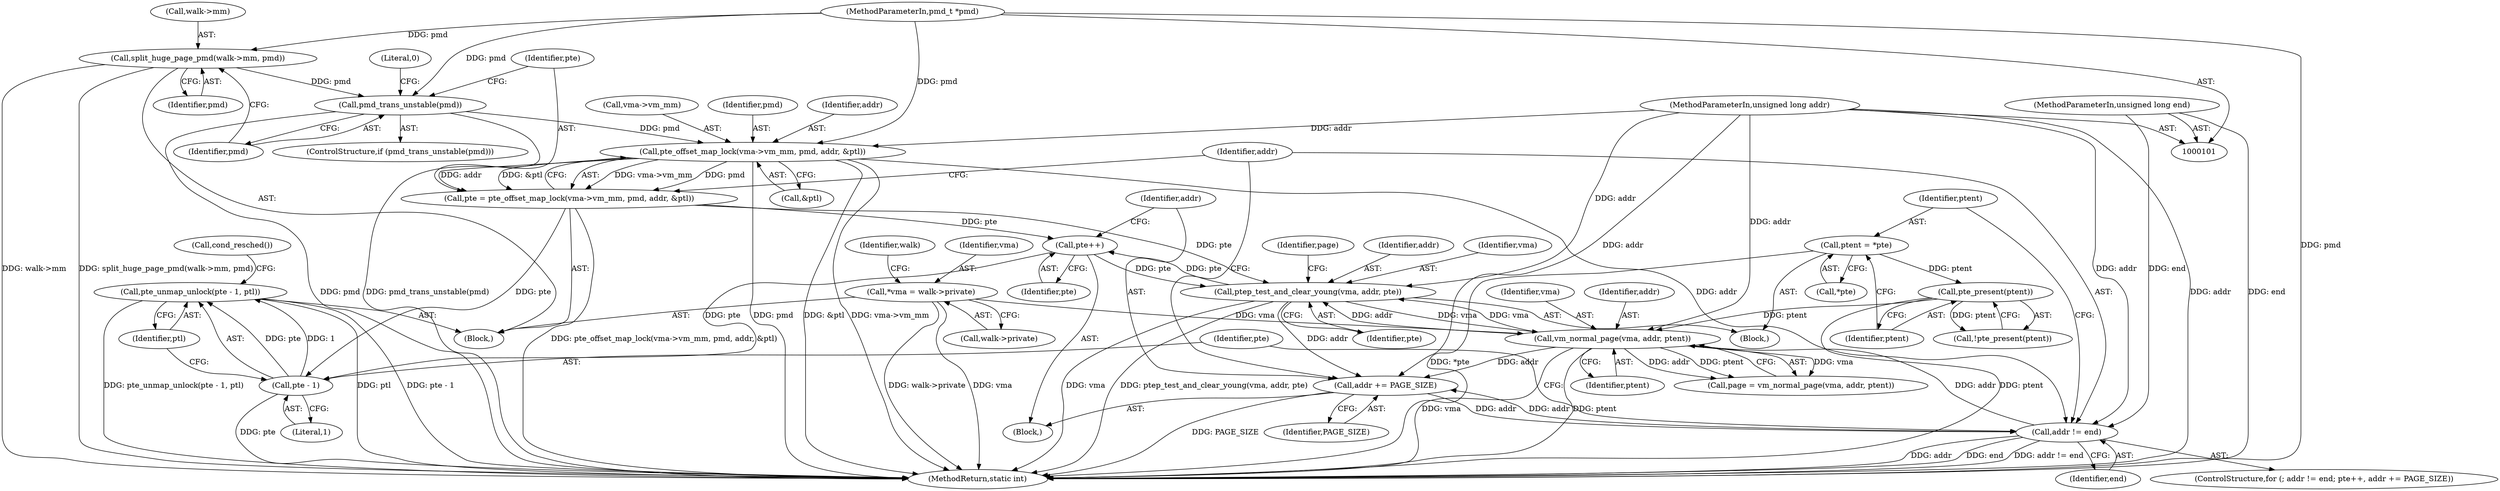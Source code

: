 digraph "0_linux_4a1d704194a441bf83c636004a479e01360ec850_0@pointer" {
"1000177" [label="(Call,pte_unmap_unlock(pte - 1, ptl))"];
"1000178" [label="(Call,pte - 1)"];
"1000142" [label="(Call,pte++)"];
"1000127" [label="(Call,pte = pte_offset_map_lock(vma->vm_mm, pmd, addr, &ptl))"];
"1000129" [label="(Call,pte_offset_map_lock(vma->vm_mm, pmd, addr, &ptl))"];
"1000123" [label="(Call,pmd_trans_unstable(pmd))"];
"1000117" [label="(Call,split_huge_page_pmd(walk->mm, pmd))"];
"1000102" [label="(MethodParameterIn,pmd_t *pmd)"];
"1000103" [label="(MethodParameterIn,unsigned long addr)"];
"1000171" [label="(Call,ptep_test_and_clear_young(vma, addr, pte))"];
"1000159" [label="(Call,vm_normal_page(vma, addr, ptent))"];
"1000108" [label="(Call,*vma = walk->private)"];
"1000138" [label="(Call,addr != end)"];
"1000144" [label="(Call,addr += PAGE_SIZE)"];
"1000104" [label="(MethodParameterIn,unsigned long end)"];
"1000154" [label="(Call,pte_present(ptent))"];
"1000148" [label="(Call,ptent = *pte)"];
"1000126" [label="(Literal,0)"];
"1000118" [label="(Call,walk->mm)"];
"1000103" [label="(MethodParameterIn,unsigned long addr)"];
"1000178" [label="(Call,pte - 1)"];
"1000134" [label="(Identifier,addr)"];
"1000145" [label="(Identifier,addr)"];
"1000119" [label="(Identifier,walk)"];
"1000155" [label="(Identifier,ptent)"];
"1000127" [label="(Call,pte = pte_offset_map_lock(vma->vm_mm, pmd, addr, &ptl))"];
"1000161" [label="(Identifier,addr)"];
"1000117" [label="(Call,split_huge_page_pmd(walk->mm, pmd))"];
"1000108" [label="(Call,*vma = walk->private)"];
"1000123" [label="(Call,pmd_trans_unstable(pmd))"];
"1000182" [label="(Call,cond_resched())"];
"1000137" [label="(ControlStructure,for (; addr != end; pte++, addr += PAGE_SIZE))"];
"1000159" [label="(Call,vm_normal_page(vma, addr, ptent))"];
"1000185" [label="(MethodReturn,static int)"];
"1000135" [label="(Call,&ptl)"];
"1000139" [label="(Identifier,addr)"];
"1000149" [label="(Identifier,ptent)"];
"1000130" [label="(Call,vma->vm_mm)"];
"1000142" [label="(Call,pte++)"];
"1000110" [label="(Call,walk->private)"];
"1000179" [label="(Identifier,pte)"];
"1000181" [label="(Identifier,ptl)"];
"1000124" [label="(Identifier,pmd)"];
"1000174" [label="(Identifier,pte)"];
"1000162" [label="(Identifier,ptent)"];
"1000133" [label="(Identifier,pmd)"];
"1000144" [label="(Call,addr += PAGE_SIZE)"];
"1000160" [label="(Identifier,vma)"];
"1000154" [label="(Call,pte_present(ptent))"];
"1000143" [label="(Identifier,pte)"];
"1000150" [label="(Call,*pte)"];
"1000122" [label="(ControlStructure,if (pmd_trans_unstable(pmd)))"];
"1000147" [label="(Block,)"];
"1000180" [label="(Literal,1)"];
"1000177" [label="(Call,pte_unmap_unlock(pte - 1, ptl))"];
"1000104" [label="(MethodParameterIn,unsigned long end)"];
"1000176" [label="(Identifier,page)"];
"1000146" [label="(Identifier,PAGE_SIZE)"];
"1000148" [label="(Call,ptent = *pte)"];
"1000109" [label="(Identifier,vma)"];
"1000138" [label="(Call,addr != end)"];
"1000173" [label="(Identifier,addr)"];
"1000106" [label="(Block,)"];
"1000171" [label="(Call,ptep_test_and_clear_young(vma, addr, pte))"];
"1000102" [label="(MethodParameterIn,pmd_t *pmd)"];
"1000121" [label="(Identifier,pmd)"];
"1000172" [label="(Identifier,vma)"];
"1000129" [label="(Call,pte_offset_map_lock(vma->vm_mm, pmd, addr, &ptl))"];
"1000141" [label="(Block,)"];
"1000140" [label="(Identifier,end)"];
"1000157" [label="(Call,page = vm_normal_page(vma, addr, ptent))"];
"1000128" [label="(Identifier,pte)"];
"1000153" [label="(Call,!pte_present(ptent))"];
"1000177" -> "1000106"  [label="AST: "];
"1000177" -> "1000181"  [label="CFG: "];
"1000178" -> "1000177"  [label="AST: "];
"1000181" -> "1000177"  [label="AST: "];
"1000182" -> "1000177"  [label="CFG: "];
"1000177" -> "1000185"  [label="DDG: ptl"];
"1000177" -> "1000185"  [label="DDG: pte - 1"];
"1000177" -> "1000185"  [label="DDG: pte_unmap_unlock(pte - 1, ptl)"];
"1000178" -> "1000177"  [label="DDG: pte"];
"1000178" -> "1000177"  [label="DDG: 1"];
"1000178" -> "1000180"  [label="CFG: "];
"1000179" -> "1000178"  [label="AST: "];
"1000180" -> "1000178"  [label="AST: "];
"1000181" -> "1000178"  [label="CFG: "];
"1000178" -> "1000185"  [label="DDG: pte"];
"1000142" -> "1000178"  [label="DDG: pte"];
"1000127" -> "1000178"  [label="DDG: pte"];
"1000142" -> "1000141"  [label="AST: "];
"1000142" -> "1000143"  [label="CFG: "];
"1000143" -> "1000142"  [label="AST: "];
"1000145" -> "1000142"  [label="CFG: "];
"1000127" -> "1000142"  [label="DDG: pte"];
"1000171" -> "1000142"  [label="DDG: pte"];
"1000142" -> "1000171"  [label="DDG: pte"];
"1000127" -> "1000106"  [label="AST: "];
"1000127" -> "1000129"  [label="CFG: "];
"1000128" -> "1000127"  [label="AST: "];
"1000129" -> "1000127"  [label="AST: "];
"1000139" -> "1000127"  [label="CFG: "];
"1000127" -> "1000185"  [label="DDG: pte_offset_map_lock(vma->vm_mm, pmd, addr, &ptl)"];
"1000129" -> "1000127"  [label="DDG: vma->vm_mm"];
"1000129" -> "1000127"  [label="DDG: pmd"];
"1000129" -> "1000127"  [label="DDG: addr"];
"1000129" -> "1000127"  [label="DDG: &ptl"];
"1000127" -> "1000171"  [label="DDG: pte"];
"1000129" -> "1000135"  [label="CFG: "];
"1000130" -> "1000129"  [label="AST: "];
"1000133" -> "1000129"  [label="AST: "];
"1000134" -> "1000129"  [label="AST: "];
"1000135" -> "1000129"  [label="AST: "];
"1000129" -> "1000185"  [label="DDG: vma->vm_mm"];
"1000129" -> "1000185"  [label="DDG: pmd"];
"1000129" -> "1000185"  [label="DDG: &ptl"];
"1000123" -> "1000129"  [label="DDG: pmd"];
"1000102" -> "1000129"  [label="DDG: pmd"];
"1000103" -> "1000129"  [label="DDG: addr"];
"1000129" -> "1000138"  [label="DDG: addr"];
"1000123" -> "1000122"  [label="AST: "];
"1000123" -> "1000124"  [label="CFG: "];
"1000124" -> "1000123"  [label="AST: "];
"1000126" -> "1000123"  [label="CFG: "];
"1000128" -> "1000123"  [label="CFG: "];
"1000123" -> "1000185"  [label="DDG: pmd_trans_unstable(pmd)"];
"1000123" -> "1000185"  [label="DDG: pmd"];
"1000117" -> "1000123"  [label="DDG: pmd"];
"1000102" -> "1000123"  [label="DDG: pmd"];
"1000117" -> "1000106"  [label="AST: "];
"1000117" -> "1000121"  [label="CFG: "];
"1000118" -> "1000117"  [label="AST: "];
"1000121" -> "1000117"  [label="AST: "];
"1000124" -> "1000117"  [label="CFG: "];
"1000117" -> "1000185"  [label="DDG: walk->mm"];
"1000117" -> "1000185"  [label="DDG: split_huge_page_pmd(walk->mm, pmd)"];
"1000102" -> "1000117"  [label="DDG: pmd"];
"1000102" -> "1000101"  [label="AST: "];
"1000102" -> "1000185"  [label="DDG: pmd"];
"1000103" -> "1000101"  [label="AST: "];
"1000103" -> "1000185"  [label="DDG: addr"];
"1000103" -> "1000138"  [label="DDG: addr"];
"1000103" -> "1000144"  [label="DDG: addr"];
"1000103" -> "1000159"  [label="DDG: addr"];
"1000103" -> "1000171"  [label="DDG: addr"];
"1000171" -> "1000147"  [label="AST: "];
"1000171" -> "1000174"  [label="CFG: "];
"1000172" -> "1000171"  [label="AST: "];
"1000173" -> "1000171"  [label="AST: "];
"1000174" -> "1000171"  [label="AST: "];
"1000176" -> "1000171"  [label="CFG: "];
"1000171" -> "1000185"  [label="DDG: ptep_test_and_clear_young(vma, addr, pte)"];
"1000171" -> "1000185"  [label="DDG: vma"];
"1000171" -> "1000144"  [label="DDG: addr"];
"1000171" -> "1000159"  [label="DDG: vma"];
"1000159" -> "1000171"  [label="DDG: vma"];
"1000159" -> "1000171"  [label="DDG: addr"];
"1000159" -> "1000157"  [label="AST: "];
"1000159" -> "1000162"  [label="CFG: "];
"1000160" -> "1000159"  [label="AST: "];
"1000161" -> "1000159"  [label="AST: "];
"1000162" -> "1000159"  [label="AST: "];
"1000157" -> "1000159"  [label="CFG: "];
"1000159" -> "1000185"  [label="DDG: vma"];
"1000159" -> "1000185"  [label="DDG: ptent"];
"1000159" -> "1000144"  [label="DDG: addr"];
"1000159" -> "1000157"  [label="DDG: vma"];
"1000159" -> "1000157"  [label="DDG: addr"];
"1000159" -> "1000157"  [label="DDG: ptent"];
"1000108" -> "1000159"  [label="DDG: vma"];
"1000138" -> "1000159"  [label="DDG: addr"];
"1000154" -> "1000159"  [label="DDG: ptent"];
"1000108" -> "1000106"  [label="AST: "];
"1000108" -> "1000110"  [label="CFG: "];
"1000109" -> "1000108"  [label="AST: "];
"1000110" -> "1000108"  [label="AST: "];
"1000119" -> "1000108"  [label="CFG: "];
"1000108" -> "1000185"  [label="DDG: walk->private"];
"1000108" -> "1000185"  [label="DDG: vma"];
"1000138" -> "1000137"  [label="AST: "];
"1000138" -> "1000140"  [label="CFG: "];
"1000139" -> "1000138"  [label="AST: "];
"1000140" -> "1000138"  [label="AST: "];
"1000149" -> "1000138"  [label="CFG: "];
"1000179" -> "1000138"  [label="CFG: "];
"1000138" -> "1000185"  [label="DDG: end"];
"1000138" -> "1000185"  [label="DDG: addr != end"];
"1000138" -> "1000185"  [label="DDG: addr"];
"1000144" -> "1000138"  [label="DDG: addr"];
"1000104" -> "1000138"  [label="DDG: end"];
"1000138" -> "1000144"  [label="DDG: addr"];
"1000144" -> "1000141"  [label="AST: "];
"1000144" -> "1000146"  [label="CFG: "];
"1000145" -> "1000144"  [label="AST: "];
"1000146" -> "1000144"  [label="AST: "];
"1000139" -> "1000144"  [label="CFG: "];
"1000144" -> "1000185"  [label="DDG: PAGE_SIZE"];
"1000104" -> "1000101"  [label="AST: "];
"1000104" -> "1000185"  [label="DDG: end"];
"1000154" -> "1000153"  [label="AST: "];
"1000154" -> "1000155"  [label="CFG: "];
"1000155" -> "1000154"  [label="AST: "];
"1000153" -> "1000154"  [label="CFG: "];
"1000154" -> "1000185"  [label="DDG: ptent"];
"1000154" -> "1000153"  [label="DDG: ptent"];
"1000148" -> "1000154"  [label="DDG: ptent"];
"1000148" -> "1000147"  [label="AST: "];
"1000148" -> "1000150"  [label="CFG: "];
"1000149" -> "1000148"  [label="AST: "];
"1000150" -> "1000148"  [label="AST: "];
"1000155" -> "1000148"  [label="CFG: "];
"1000148" -> "1000185"  [label="DDG: *pte"];
}
